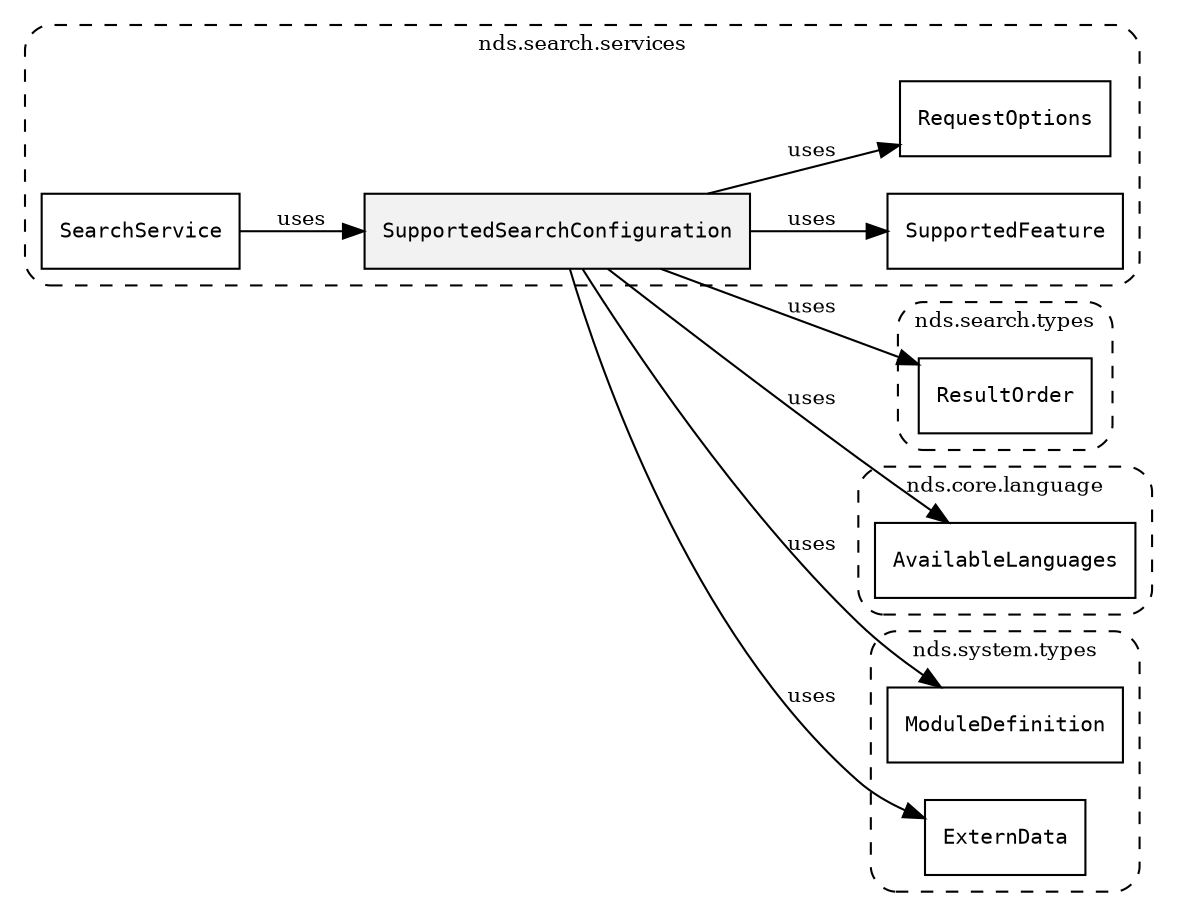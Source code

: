 /**
 * This dot file creates symbol collaboration diagram for SupportedSearchConfiguration.
 */
digraph ZSERIO
{
    node [shape=box, fontsize=10];
    rankdir="LR";
    fontsize=10;
    tooltip="SupportedSearchConfiguration collaboration diagram";

    subgraph "cluster_nds.search.services"
    {
        style="dashed, rounded";
        label="nds.search.services";
        tooltip="Package nds.search.services";
        href="../../../content/packages/nds.search.services.html#Package-nds-search-services";
        target="_parent";

        "SupportedSearchConfiguration" [style="filled", fillcolor="#0000000D", target="_parent", label=<<font face="monospace"><table align="center" border="0" cellspacing="0" cellpadding="0"><tr><td href="../../../content/packages/nds.search.services.html#Structure-SupportedSearchConfiguration" title="Structure defined in nds.search.services">SupportedSearchConfiguration</td></tr></table></font>>];
        "SupportedFeature" [target="_parent", label=<<font face="monospace"><table align="center" border="0" cellspacing="0" cellpadding="0"><tr><td href="../../../content/packages/nds.search.services.html#Bitmask-SupportedFeature" title="Bitmask defined in nds.search.services">SupportedFeature</td></tr></table></font>>];
        "RequestOptions" [target="_parent", label=<<font face="monospace"><table align="center" border="0" cellspacing="0" cellpadding="0"><tr><td href="../../../content/packages/nds.search.services.html#Bitmask-RequestOptions" title="Bitmask defined in nds.search.services">RequestOptions</td></tr></table></font>>];
        "SearchService" [target="_parent", label=<<font face="monospace"><table align="center" border="0" cellspacing="0" cellpadding="0"><tr><td href="../../../content/packages/nds.search.services.html#Service-SearchService" title="Service defined in nds.search.services">SearchService</td></tr></table></font>>];
    }

    subgraph "cluster_nds.search.types"
    {
        style="dashed, rounded";
        label="nds.search.types";
        tooltip="Package nds.search.types";
        href="../../../content/packages/nds.search.types.html#Package-nds-search-types";
        target="_parent";

        "ResultOrder" [target="_parent", label=<<font face="monospace"><table align="center" border="0" cellspacing="0" cellpadding="0"><tr><td href="../../../content/packages/nds.search.types.html#Bitmask-ResultOrder" title="Bitmask defined in nds.search.types">ResultOrder</td></tr></table></font>>];
    }

    subgraph "cluster_nds.core.language"
    {
        style="dashed, rounded";
        label="nds.core.language";
        tooltip="Package nds.core.language";
        href="../../../content/packages/nds.core.language.html#Package-nds-core-language";
        target="_parent";

        "AvailableLanguages" [target="_parent", label=<<font face="monospace"><table align="center" border="0" cellspacing="0" cellpadding="0"><tr><td href="../../../content/packages/nds.core.language.html#Structure-AvailableLanguages" title="Structure defined in nds.core.language">AvailableLanguages</td></tr></table></font>>];
    }

    subgraph "cluster_nds.system.types"
    {
        style="dashed, rounded";
        label="nds.system.types";
        tooltip="Package nds.system.types";
        href="../../../content/packages/nds.system.types.html#Package-nds-system-types";
        target="_parent";

        "ModuleDefinition" [target="_parent", label=<<font face="monospace"><table align="center" border="0" cellspacing="0" cellpadding="0"><tr><td href="../../../content/packages/nds.system.types.html#Structure-ModuleDefinition" title="Structure defined in nds.system.types">ModuleDefinition</td></tr></table></font>>];
        "ExternData" [target="_parent", label=<<font face="monospace"><table align="center" border="0" cellspacing="0" cellpadding="0"><tr><td href="../../../content/packages/nds.system.types.html#Structure-ExternData" title="Structure defined in nds.system.types">ExternData</td></tr></table></font>>];
    }

    "SupportedSearchConfiguration" -> "SupportedFeature" [label="uses", fontsize=10];
    "SupportedSearchConfiguration" -> "RequestOptions" [label="uses", fontsize=10];
    "SupportedSearchConfiguration" -> "ResultOrder" [label="uses", fontsize=10];
    "SupportedSearchConfiguration" -> "AvailableLanguages" [label="uses", fontsize=10];
    "SupportedSearchConfiguration" -> "ModuleDefinition" [label="uses", fontsize=10];
    "SupportedSearchConfiguration" -> "ExternData" [label="uses", fontsize=10];
    "SearchService" -> "SupportedSearchConfiguration" [label="uses", fontsize=10];
}
